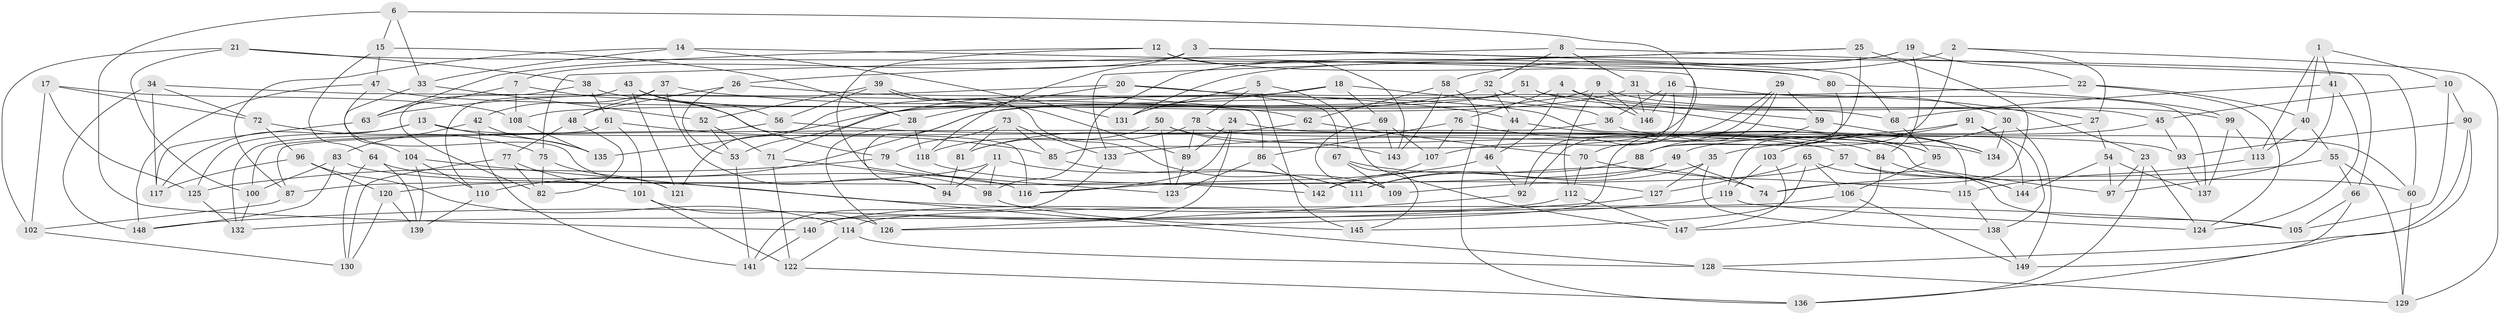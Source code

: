 // coarse degree distribution, {3: 0.1016949152542373, 5: 0.13559322033898305, 4: 0.4915254237288136, 10: 0.03389830508474576, 7: 0.06779661016949153, 11: 0.05084745762711865, 15: 0.01694915254237288, 13: 0.03389830508474576, 9: 0.03389830508474576, 6: 0.01694915254237288, 12: 0.01694915254237288}
// Generated by graph-tools (version 1.1) at 2025/02/03/04/25 22:02:17]
// undirected, 149 vertices, 298 edges
graph export_dot {
graph [start="1"]
  node [color=gray90,style=filled];
  1;
  2;
  3;
  4;
  5;
  6;
  7;
  8;
  9;
  10;
  11;
  12;
  13;
  14;
  15;
  16;
  17;
  18;
  19;
  20;
  21;
  22;
  23;
  24;
  25;
  26;
  27;
  28;
  29;
  30;
  31;
  32;
  33;
  34;
  35;
  36;
  37;
  38;
  39;
  40;
  41;
  42;
  43;
  44;
  45;
  46;
  47;
  48;
  49;
  50;
  51;
  52;
  53;
  54;
  55;
  56;
  57;
  58;
  59;
  60;
  61;
  62;
  63;
  64;
  65;
  66;
  67;
  68;
  69;
  70;
  71;
  72;
  73;
  74;
  75;
  76;
  77;
  78;
  79;
  80;
  81;
  82;
  83;
  84;
  85;
  86;
  87;
  88;
  89;
  90;
  91;
  92;
  93;
  94;
  95;
  96;
  97;
  98;
  99;
  100;
  101;
  102;
  103;
  104;
  105;
  106;
  107;
  108;
  109;
  110;
  111;
  112;
  113;
  114;
  115;
  116;
  117;
  118;
  119;
  120;
  121;
  122;
  123;
  124;
  125;
  126;
  127;
  128;
  129;
  130;
  131;
  132;
  133;
  134;
  135;
  136;
  137;
  138;
  139;
  140;
  141;
  142;
  143;
  144;
  145;
  146;
  147;
  148;
  149;
  1 -- 10;
  1 -- 41;
  1 -- 113;
  1 -- 40;
  2 -- 27;
  2 -- 129;
  2 -- 88;
  2 -- 58;
  3 -- 66;
  3 -- 7;
  3 -- 68;
  3 -- 118;
  4 -- 146;
  4 -- 76;
  4 -- 46;
  4 -- 27;
  5 -- 131;
  5 -- 78;
  5 -- 145;
  5 -- 147;
  6 -- 15;
  6 -- 85;
  6 -- 140;
  6 -- 33;
  7 -- 108;
  7 -- 116;
  7 -- 63;
  8 -- 60;
  8 -- 31;
  8 -- 32;
  8 -- 75;
  9 -- 112;
  9 -- 146;
  9 -- 53;
  9 -- 45;
  10 -- 45;
  10 -- 105;
  10 -- 90;
  11 -- 120;
  11 -- 111;
  11 -- 94;
  11 -- 98;
  12 -- 143;
  12 -- 63;
  12 -- 123;
  12 -- 80;
  13 -- 117;
  13 -- 125;
  13 -- 57;
  13 -- 135;
  14 -- 70;
  14 -- 33;
  14 -- 87;
  14 -- 131;
  15 -- 47;
  15 -- 64;
  15 -- 28;
  16 -- 30;
  16 -- 36;
  16 -- 92;
  16 -- 146;
  17 -- 125;
  17 -- 72;
  17 -- 102;
  17 -- 108;
  18 -- 131;
  18 -- 121;
  18 -- 69;
  18 -- 36;
  19 -- 22;
  19 -- 84;
  19 -- 98;
  19 -- 131;
  20 -- 67;
  20 -- 63;
  20 -- 23;
  20 -- 28;
  21 -- 100;
  21 -- 38;
  21 -- 80;
  21 -- 102;
  22 -- 40;
  22 -- 110;
  22 -- 124;
  23 -- 124;
  23 -- 97;
  23 -- 136;
  24 -- 93;
  24 -- 140;
  24 -- 89;
  24 -- 116;
  25 -- 88;
  25 -- 26;
  25 -- 74;
  25 -- 133;
  26 -- 48;
  26 -- 53;
  26 -- 115;
  27 -- 54;
  27 -- 103;
  28 -- 126;
  28 -- 118;
  29 -- 92;
  29 -- 107;
  29 -- 59;
  29 -- 126;
  30 -- 134;
  30 -- 35;
  30 -- 149;
  31 -- 137;
  31 -- 135;
  31 -- 146;
  32 -- 71;
  32 -- 134;
  32 -- 44;
  33 -- 104;
  33 -- 52;
  34 -- 72;
  34 -- 117;
  34 -- 148;
  34 -- 86;
  35 -- 138;
  35 -- 127;
  35 -- 142;
  36 -- 87;
  36 -- 60;
  37 -- 48;
  37 -- 44;
  37 -- 42;
  37 -- 94;
  38 -- 62;
  38 -- 61;
  38 -- 82;
  39 -- 52;
  39 -- 56;
  39 -- 109;
  39 -- 89;
  40 -- 113;
  40 -- 55;
  41 -- 124;
  41 -- 97;
  41 -- 68;
  42 -- 141;
  42 -- 83;
  42 -- 135;
  43 -- 56;
  43 -- 79;
  43 -- 110;
  43 -- 121;
  44 -- 95;
  44 -- 46;
  45 -- 49;
  45 -- 93;
  46 -- 92;
  46 -- 116;
  47 -- 68;
  47 -- 148;
  47 -- 121;
  48 -- 82;
  48 -- 77;
  49 -- 87;
  49 -- 111;
  49 -- 74;
  50 -- 84;
  50 -- 123;
  50 -- 143;
  50 -- 118;
  51 -- 59;
  51 -- 94;
  51 -- 108;
  51 -- 99;
  52 -- 53;
  52 -- 71;
  53 -- 141;
  54 -- 144;
  54 -- 97;
  54 -- 137;
  55 -- 129;
  55 -- 74;
  55 -- 66;
  56 -- 134;
  56 -- 100;
  57 -- 144;
  57 -- 109;
  57 -- 60;
  58 -- 62;
  58 -- 136;
  58 -- 143;
  59 -- 88;
  59 -- 134;
  60 -- 129;
  61 -- 85;
  61 -- 132;
  61 -- 101;
  62 -- 70;
  62 -- 81;
  63 -- 117;
  64 -- 130;
  64 -- 116;
  64 -- 139;
  65 -- 106;
  65 -- 127;
  65 -- 145;
  65 -- 105;
  66 -- 105;
  66 -- 149;
  67 -- 74;
  67 -- 145;
  67 -- 109;
  68 -- 95;
  69 -- 107;
  69 -- 143;
  69 -- 109;
  70 -- 112;
  70 -- 115;
  71 -- 98;
  71 -- 122;
  72 -- 96;
  72 -- 75;
  73 -- 133;
  73 -- 81;
  73 -- 79;
  73 -- 85;
  75 -- 121;
  75 -- 82;
  76 -- 95;
  76 -- 86;
  76 -- 107;
  77 -- 82;
  77 -- 101;
  77 -- 130;
  78 -- 81;
  78 -- 89;
  78 -- 97;
  79 -- 125;
  79 -- 142;
  80 -- 99;
  80 -- 119;
  81 -- 94;
  83 -- 148;
  83 -- 100;
  83 -- 105;
  84 -- 144;
  84 -- 147;
  85 -- 111;
  86 -- 142;
  86 -- 123;
  87 -- 102;
  88 -- 111;
  89 -- 123;
  90 -- 136;
  90 -- 93;
  90 -- 128;
  91 -- 144;
  91 -- 103;
  91 -- 138;
  91 -- 133;
  92 -- 126;
  93 -- 137;
  95 -- 106;
  96 -- 114;
  96 -- 120;
  96 -- 117;
  98 -- 145;
  99 -- 113;
  99 -- 137;
  100 -- 132;
  101 -- 122;
  101 -- 126;
  102 -- 130;
  103 -- 119;
  103 -- 147;
  104 -- 139;
  104 -- 128;
  104 -- 110;
  106 -- 149;
  106 -- 114;
  107 -- 142;
  108 -- 135;
  110 -- 139;
  112 -- 147;
  112 -- 140;
  113 -- 115;
  114 -- 128;
  114 -- 122;
  115 -- 138;
  118 -- 127;
  119 -- 132;
  119 -- 124;
  120 -- 139;
  120 -- 130;
  122 -- 136;
  125 -- 132;
  127 -- 148;
  128 -- 129;
  133 -- 141;
  138 -- 149;
  140 -- 141;
}
